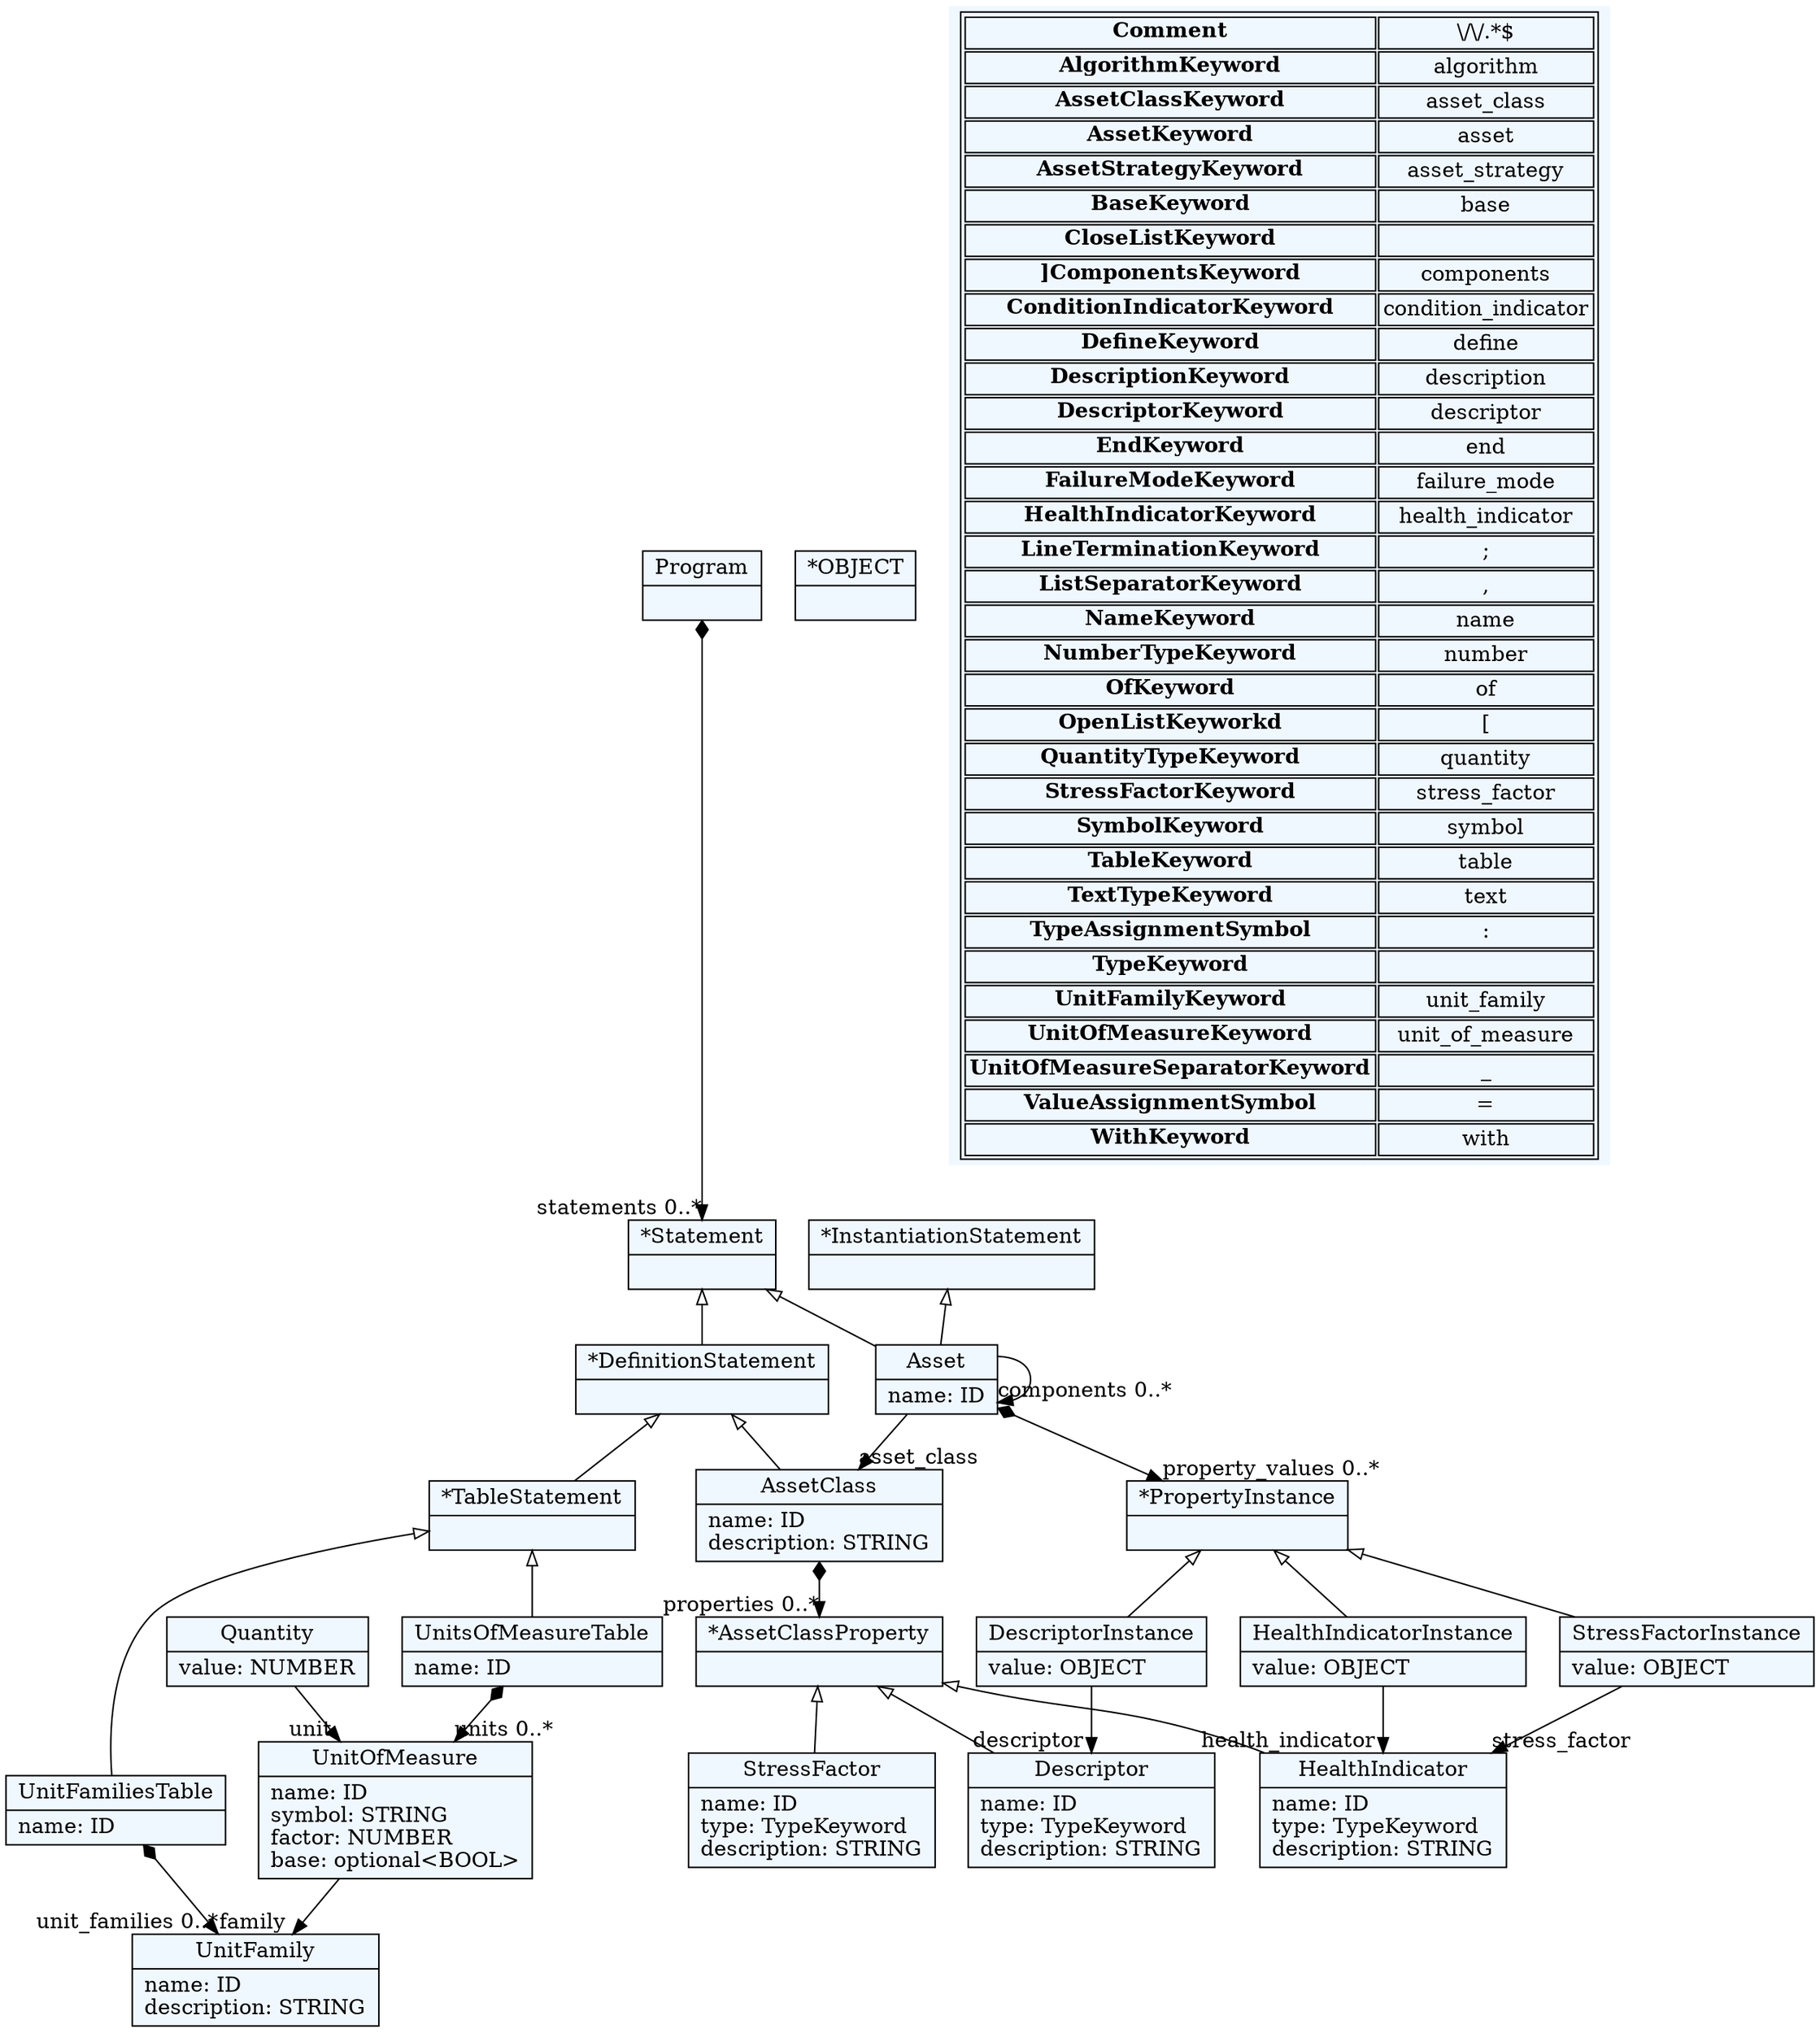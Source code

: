 
    digraph textX {
    fontname = "Bitstream Vera Sans"
    fontsize = 8
    node[
        shape=record,
        style=filled,
        fillcolor=aliceblue
    ]
    nodesep = 0.3
    edge[dir=black,arrowtail=empty]


1549054507552[ label="{Program|}"]

1549054509440[ label="{*Statement|}"]

1549054479232[ label="{*DefinitionStatement|}"]

1549054482064[ label="{*InstantiationStatement|}"]

1549054487728[ label="{*TableStatement|}"]

1549054506608[ label="{UnitFamiliesTable|name: ID\l}"]

1549054516048[ label="{UnitFamily|name: ID\ldescription: STRING\l}"]

1549054532096[ label="{UnitsOfMeasureTable|name: ID\l}"]

1549054523600[ label="{UnitOfMeasure|name: ID\lsymbol: STRING\lfactor: NUMBER\lbase: optional\<BOOL\>\l}"]

1549054520768[ label="{Quantity|value: NUMBER\l}"]

1549054533984[ label="{Descriptor|name: ID\ltype: TypeKeyword\ldescription: STRING\l}"]

1549054529264[ label="{HealthIndicator|name: ID\ltype: TypeKeyword\ldescription: STRING\l}"]

1549054534928[ label="{StressFactor|name: ID\ltype: TypeKeyword\ldescription: STRING\l}"]

1549054521712[ label="{DescriptorInstance|value: OBJECT\l}"]

1549054481120[ label="{HealthIndicatorInstance|value: OBJECT\l}"]

1549054495280[ label="{StressFactorInstance|value: OBJECT\l}"]

1549054535872[ label="{*AssetClassProperty|}"]

1549054522656[ label="{AssetClass|name: ID\ldescription: STRING\l}"]

1549054540592[ label="{*PropertyInstance|}"]

1549054526432[ label="{Asset|name: ID\l}"]



1549054507552 -> 1549054509440[arrowtail=diamond, dir=both, headlabel="statements 0..*"]
1549054509440 -> 1549054479232 [dir=back]
1549054509440 -> 1549054526432 [dir=back]
1549054479232 -> 1549054522656 [dir=back]
1549054479232 -> 1549054487728 [dir=back]
1549054482064 -> 1549054526432 [dir=back]
1549054487728 -> 1549054506608 [dir=back]
1549054487728 -> 1549054532096 [dir=back]
1549054506608 -> 1549054516048[arrowtail=diamond, dir=both, headlabel="unit_families 0..*"]
1549054532096 -> 1549054523600[arrowtail=diamond, dir=both, headlabel="units 0..*"]
1549054523600 -> 1549054516048[headlabel="family "]
1549054520768 -> 1549054523600[headlabel="unit "]
1549054521712 -> 1549054533984[headlabel="descriptor "]
1549054438640[ label="{*OBJECT|}"]

1549054481120 -> 1549054529264[headlabel="health_indicator "]
1549054438640[ label="{*OBJECT|}"]

1549054495280 -> 1549054529264[headlabel="stress_factor "]
1549054438640[ label="{*OBJECT|}"]

1549054535872 -> 1549054533984 [dir=back]
1549054535872 -> 1549054529264 [dir=back]
1549054535872 -> 1549054534928 [dir=back]
1549054522656 -> 1549054535872[arrowtail=diamond, dir=both, headlabel="properties 0..*"]
1549054540592 -> 1549054521712 [dir=back]
1549054540592 -> 1549054481120 [dir=back]
1549054540592 -> 1549054495280 [dir=back]
1549054526432 -> 1549054522656[headlabel="asset_class "]
1549054526432 -> 1549054540592[arrowtail=diamond, dir=both, headlabel="property_values 0..*"]
1549054526432 -> 1549054526432[headlabel="components 0..*"]
match_rules [ shape=plaintext, label=< <table>
	<tr>
		<td><b>Comment</b></td><td>\/\/.*$</td>
	</tr>
	<tr>
		<td><b>AlgorithmKeyword</b></td><td>algorithm</td>
	</tr>
	<tr>
		<td><b>AssetClassKeyword</b></td><td>asset_class</td>
	</tr>
	<tr>
		<td><b>AssetKeyword</b></td><td>asset</td>
	</tr>
	<tr>
		<td><b>AssetStrategyKeyword</b></td><td>asset_strategy</td>
	</tr>
	<tr>
		<td><b>BaseKeyword</b></td><td>base</td>
	</tr>
	<tr>
		<td><b>CloseListKeyword</b></td><td>]</td>
	</tr>
	<tr>
		<td><b>ComponentsKeyword</b></td><td>components</td>
	</tr>
	<tr>
		<td><b>ConditionIndicatorKeyword</b></td><td>condition_indicator</td>
	</tr>
	<tr>
		<td><b>DefineKeyword</b></td><td>define</td>
	</tr>
	<tr>
		<td><b>DescriptionKeyword</b></td><td>description</td>
	</tr>
	<tr>
		<td><b>DescriptorKeyword</b></td><td>descriptor</td>
	</tr>
	<tr>
		<td><b>EndKeyword</b></td><td>end</td>
	</tr>
	<tr>
		<td><b>FailureModeKeyword</b></td><td>failure_mode</td>
	</tr>
	<tr>
		<td><b>HealthIndicatorKeyword</b></td><td>health_indicator</td>
	</tr>
	<tr>
		<td><b>LineTerminationKeyword</b></td><td>;</td>
	</tr>
	<tr>
		<td><b>ListSeparatorKeyword</b></td><td>,</td>
	</tr>
	<tr>
		<td><b>NameKeyword</b></td><td>name</td>
	</tr>
	<tr>
		<td><b>NumberTypeKeyword</b></td><td>number</td>
	</tr>
	<tr>
		<td><b>OfKeyword</b></td><td>of</td>
	</tr>
	<tr>
		<td><b>OpenListKeyworkd</b></td><td>[</td>
	</tr>
	<tr>
		<td><b>QuantityTypeKeyword</b></td><td>quantity</td>
	</tr>
	<tr>
		<td><b>StressFactorKeyword</b></td><td>stress_factor</td>
	</tr>
	<tr>
		<td><b>SymbolKeyword</b></td><td>symbol</td>
	</tr>
	<tr>
		<td><b>TableKeyword</b></td><td>table</td>
	</tr>
	<tr>
		<td><b>TextTypeKeyword</b></td><td>text</td>
	</tr>
	<tr>
		<td><b>TypeAssignmentSymbol</b></td><td>:</td>
	</tr>
	<tr>
		<td><b>TypeKeyword</b></td><td></td>
	</tr>
	<tr>
		<td><b>UnitFamilyKeyword</b></td><td>unit_family</td>
	</tr>
	<tr>
		<td><b>UnitOfMeasureKeyword</b></td><td>unit_of_measure</td>
	</tr>
	<tr>
		<td><b>UnitOfMeasureSeparatorKeyword</b></td><td>_</td>
	</tr>
	<tr>
		<td><b>ValueAssignmentSymbol</b></td><td>=</td>
	</tr>
	<tr>
		<td><b>WithKeyword</b></td><td>with</td>
	</tr>
</table> >]


}
